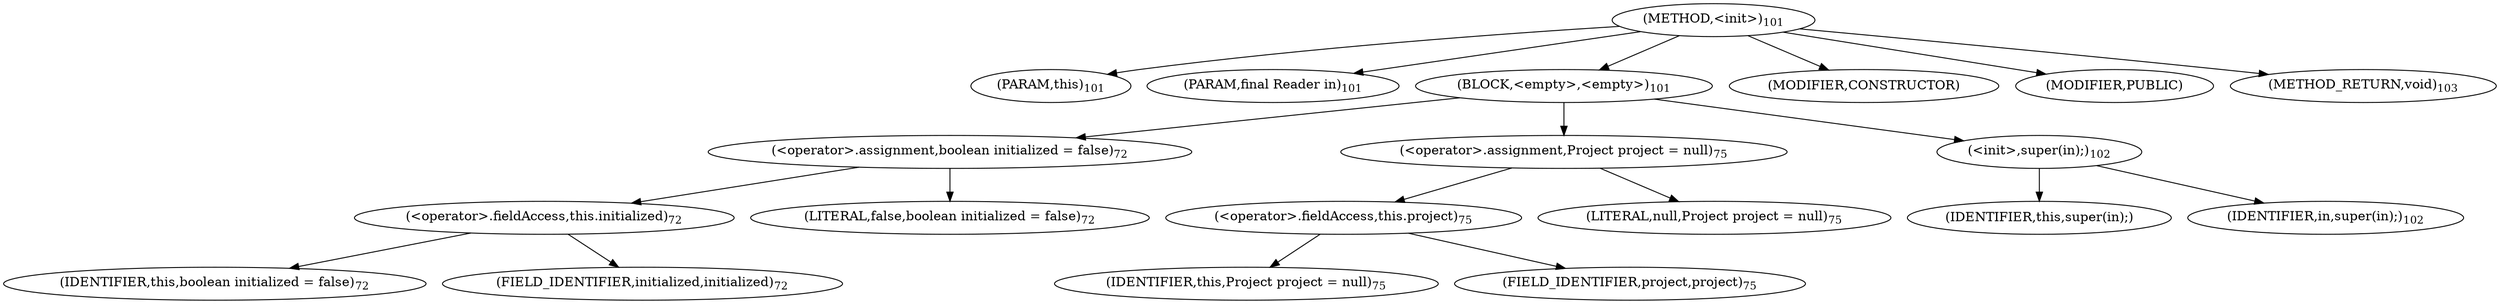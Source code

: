 digraph "&lt;init&gt;" {  
"75" [label = <(METHOD,&lt;init&gt;)<SUB>101</SUB>> ]
"7" [label = <(PARAM,this)<SUB>101</SUB>> ]
"76" [label = <(PARAM,final Reader in)<SUB>101</SUB>> ]
"77" [label = <(BLOCK,&lt;empty&gt;,&lt;empty&gt;)<SUB>101</SUB>> ]
"78" [label = <(&lt;operator&gt;.assignment,boolean initialized = false)<SUB>72</SUB>> ]
"79" [label = <(&lt;operator&gt;.fieldAccess,this.initialized)<SUB>72</SUB>> ]
"80" [label = <(IDENTIFIER,this,boolean initialized = false)<SUB>72</SUB>> ]
"81" [label = <(FIELD_IDENTIFIER,initialized,initialized)<SUB>72</SUB>> ]
"82" [label = <(LITERAL,false,boolean initialized = false)<SUB>72</SUB>> ]
"83" [label = <(&lt;operator&gt;.assignment,Project project = null)<SUB>75</SUB>> ]
"84" [label = <(&lt;operator&gt;.fieldAccess,this.project)<SUB>75</SUB>> ]
"85" [label = <(IDENTIFIER,this,Project project = null)<SUB>75</SUB>> ]
"86" [label = <(FIELD_IDENTIFIER,project,project)<SUB>75</SUB>> ]
"87" [label = <(LITERAL,null,Project project = null)<SUB>75</SUB>> ]
"88" [label = <(&lt;init&gt;,super(in);)<SUB>102</SUB>> ]
"6" [label = <(IDENTIFIER,this,super(in);)> ]
"89" [label = <(IDENTIFIER,in,super(in);)<SUB>102</SUB>> ]
"90" [label = <(MODIFIER,CONSTRUCTOR)> ]
"91" [label = <(MODIFIER,PUBLIC)> ]
"92" [label = <(METHOD_RETURN,void)<SUB>103</SUB>> ]
  "75" -> "7" 
  "75" -> "76" 
  "75" -> "77" 
  "75" -> "90" 
  "75" -> "91" 
  "75" -> "92" 
  "77" -> "78" 
  "77" -> "83" 
  "77" -> "88" 
  "78" -> "79" 
  "78" -> "82" 
  "79" -> "80" 
  "79" -> "81" 
  "83" -> "84" 
  "83" -> "87" 
  "84" -> "85" 
  "84" -> "86" 
  "88" -> "6" 
  "88" -> "89" 
}
